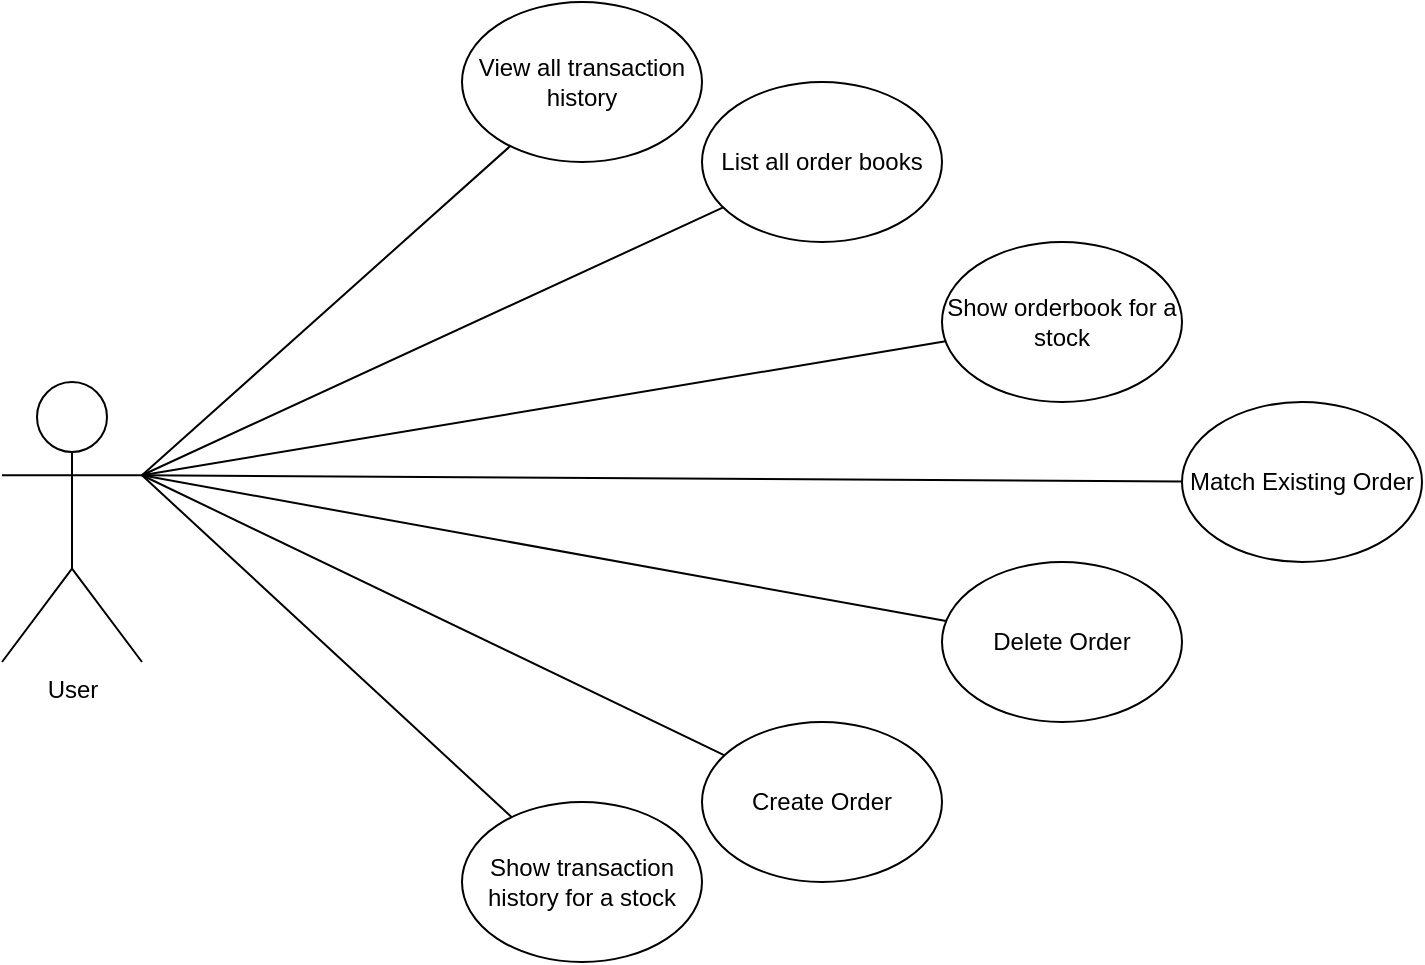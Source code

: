 <mxfile version="13.7.2" type="device"><diagram id="1ccVt0WXm2GIfPV-kXkr" name="Page-1"><mxGraphModel dx="780" dy="1095" grid="1" gridSize="10" guides="1" tooltips="1" connect="1" arrows="1" fold="1" page="1" pageScale="1" pageWidth="1100" pageHeight="850" math="0" shadow="0"><root><mxCell id="0"/><mxCell id="1" parent="0"/><mxCell id="Z2ONUbLL-lu1fFDInx3N-1" value="User" style="shape=umlActor;verticalLabelPosition=bottom;verticalAlign=top;html=1;outlineConnect=0;" parent="1" vertex="1"><mxGeometry x="80" y="230" width="70" height="140" as="geometry"/></mxCell><mxCell id="Z2ONUbLL-lu1fFDInx3N-6" value="Match Existing Order" style="ellipse;whiteSpace=wrap;html=1;" parent="1" vertex="1"><mxGeometry x="670" y="240" width="120" height="80" as="geometry"/></mxCell><mxCell id="Z2ONUbLL-lu1fFDInx3N-9" value="Delete Order" style="ellipse;whiteSpace=wrap;html=1;" parent="1" vertex="1"><mxGeometry x="550" y="320" width="120" height="80" as="geometry"/></mxCell><mxCell id="Z2ONUbLL-lu1fFDInx3N-11" value="List all order books" style="ellipse;whiteSpace=wrap;html=1;" parent="1" vertex="1"><mxGeometry x="430" y="80" width="120" height="80" as="geometry"/></mxCell><mxCell id="Z2ONUbLL-lu1fFDInx3N-12" value="Show orderbook for a stock" style="ellipse;whiteSpace=wrap;html=1;" parent="1" vertex="1"><mxGeometry x="550" y="160" width="120" height="80" as="geometry"/></mxCell><mxCell id="Z2ONUbLL-lu1fFDInx3N-13" value="Show transaction history for a stock" style="ellipse;whiteSpace=wrap;html=1;" parent="1" vertex="1"><mxGeometry x="310" y="440" width="120" height="80" as="geometry"/></mxCell><mxCell id="Z2ONUbLL-lu1fFDInx3N-14" value="" style="endArrow=none;html=1;entryX=1;entryY=0.333;entryDx=0;entryDy=0;entryPerimeter=0;" parent="1" source="Z2ONUbLL-lu1fFDInx3N-11" target="Z2ONUbLL-lu1fFDInx3N-1" edge="1"><mxGeometry width="50" height="50" relative="1" as="geometry"><mxPoint x="350" y="500" as="sourcePoint"/><mxPoint x="400" y="450" as="targetPoint"/></mxGeometry></mxCell><mxCell id="Z2ONUbLL-lu1fFDInx3N-17" value="View all transaction history" style="ellipse;whiteSpace=wrap;html=1;" parent="1" vertex="1"><mxGeometry x="310" y="40" width="120" height="80" as="geometry"/></mxCell><mxCell id="Z2ONUbLL-lu1fFDInx3N-21" value="" style="endArrow=none;html=1;exitX=1;exitY=0.333;exitDx=0;exitDy=0;exitPerimeter=0;" parent="1" source="Z2ONUbLL-lu1fFDInx3N-1" target="Z2ONUbLL-lu1fFDInx3N-17" edge="1"><mxGeometry width="50" height="50" relative="1" as="geometry"><mxPoint x="350" y="490" as="sourcePoint"/><mxPoint x="400" y="440" as="targetPoint"/></mxGeometry></mxCell><mxCell id="Z2ONUbLL-lu1fFDInx3N-23" value="" style="endArrow=none;html=1;entryX=1;entryY=0.333;entryDx=0;entryDy=0;entryPerimeter=0;" parent="1" source="Z2ONUbLL-lu1fFDInx3N-13" target="Z2ONUbLL-lu1fFDInx3N-1" edge="1"><mxGeometry width="50" height="50" relative="1" as="geometry"><mxPoint x="360" y="490" as="sourcePoint"/><mxPoint x="410" y="440" as="targetPoint"/></mxGeometry></mxCell><mxCell id="Z2ONUbLL-lu1fFDInx3N-24" value="" style="endArrow=none;html=1;exitX=1;exitY=0.333;exitDx=0;exitDy=0;exitPerimeter=0;" parent="1" source="Z2ONUbLL-lu1fFDInx3N-1" target="Z2ONUbLL-lu1fFDInx3N-9" edge="1"><mxGeometry width="50" height="50" relative="1" as="geometry"><mxPoint x="360" y="490" as="sourcePoint"/><mxPoint x="410" y="440" as="targetPoint"/></mxGeometry></mxCell><mxCell id="Z2ONUbLL-lu1fFDInx3N-26" value="" style="endArrow=none;html=1;exitX=1;exitY=0.333;exitDx=0;exitDy=0;exitPerimeter=0;" parent="1" source="Z2ONUbLL-lu1fFDInx3N-1" target="Z2ONUbLL-lu1fFDInx3N-6" edge="1"><mxGeometry width="50" height="50" relative="1" as="geometry"><mxPoint x="360" y="490" as="sourcePoint"/><mxPoint x="410" y="440" as="targetPoint"/></mxGeometry></mxCell><mxCell id="Z2ONUbLL-lu1fFDInx3N-27" value="" style="endArrow=none;html=1;exitX=1;exitY=0.333;exitDx=0;exitDy=0;exitPerimeter=0;" parent="1" source="Z2ONUbLL-lu1fFDInx3N-1" target="Z2ONUbLL-lu1fFDInx3N-12" edge="1"><mxGeometry width="50" height="50" relative="1" as="geometry"><mxPoint x="360" y="490" as="sourcePoint"/><mxPoint x="410" y="440" as="targetPoint"/></mxGeometry></mxCell><mxCell id="w-oSUZv8w64Mg5RXBD0l-1" value="Create Order" style="ellipse;whiteSpace=wrap;html=1;" vertex="1" parent="1"><mxGeometry x="430" y="400" width="120" height="80" as="geometry"/></mxCell><mxCell id="w-oSUZv8w64Mg5RXBD0l-2" value="" style="endArrow=none;html=1;entryX=1;entryY=0.333;entryDx=0;entryDy=0;entryPerimeter=0;" edge="1" parent="1" source="w-oSUZv8w64Mg5RXBD0l-1" target="Z2ONUbLL-lu1fFDInx3N-1"><mxGeometry width="50" height="50" relative="1" as="geometry"><mxPoint x="344.862" y="457.577" as="sourcePoint"/><mxPoint x="160" y="286.667" as="targetPoint"/></mxGeometry></mxCell></root></mxGraphModel></diagram></mxfile>